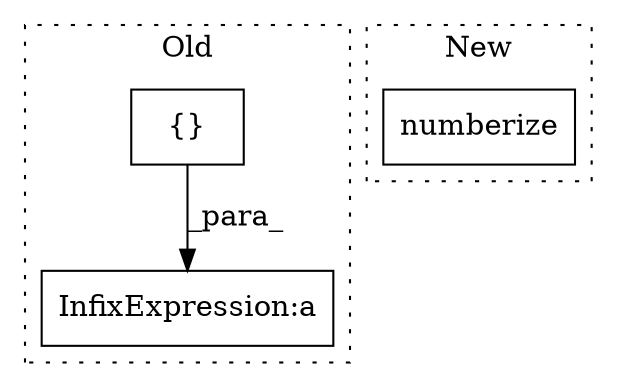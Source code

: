 digraph G {
subgraph cluster0 {
1 [label="{}" a="4" s="3509,3511" l="1,1" shape="box"];
3 [label="InfixExpression:a" a="27" s="3512" l="3" shape="box"];
label = "Old";
style="dotted";
}
subgraph cluster1 {
2 [label="numberize" a="32" s="3629,3642" l="10,1" shape="box"];
label = "New";
style="dotted";
}
1 -> 3 [label="_para_"];
}